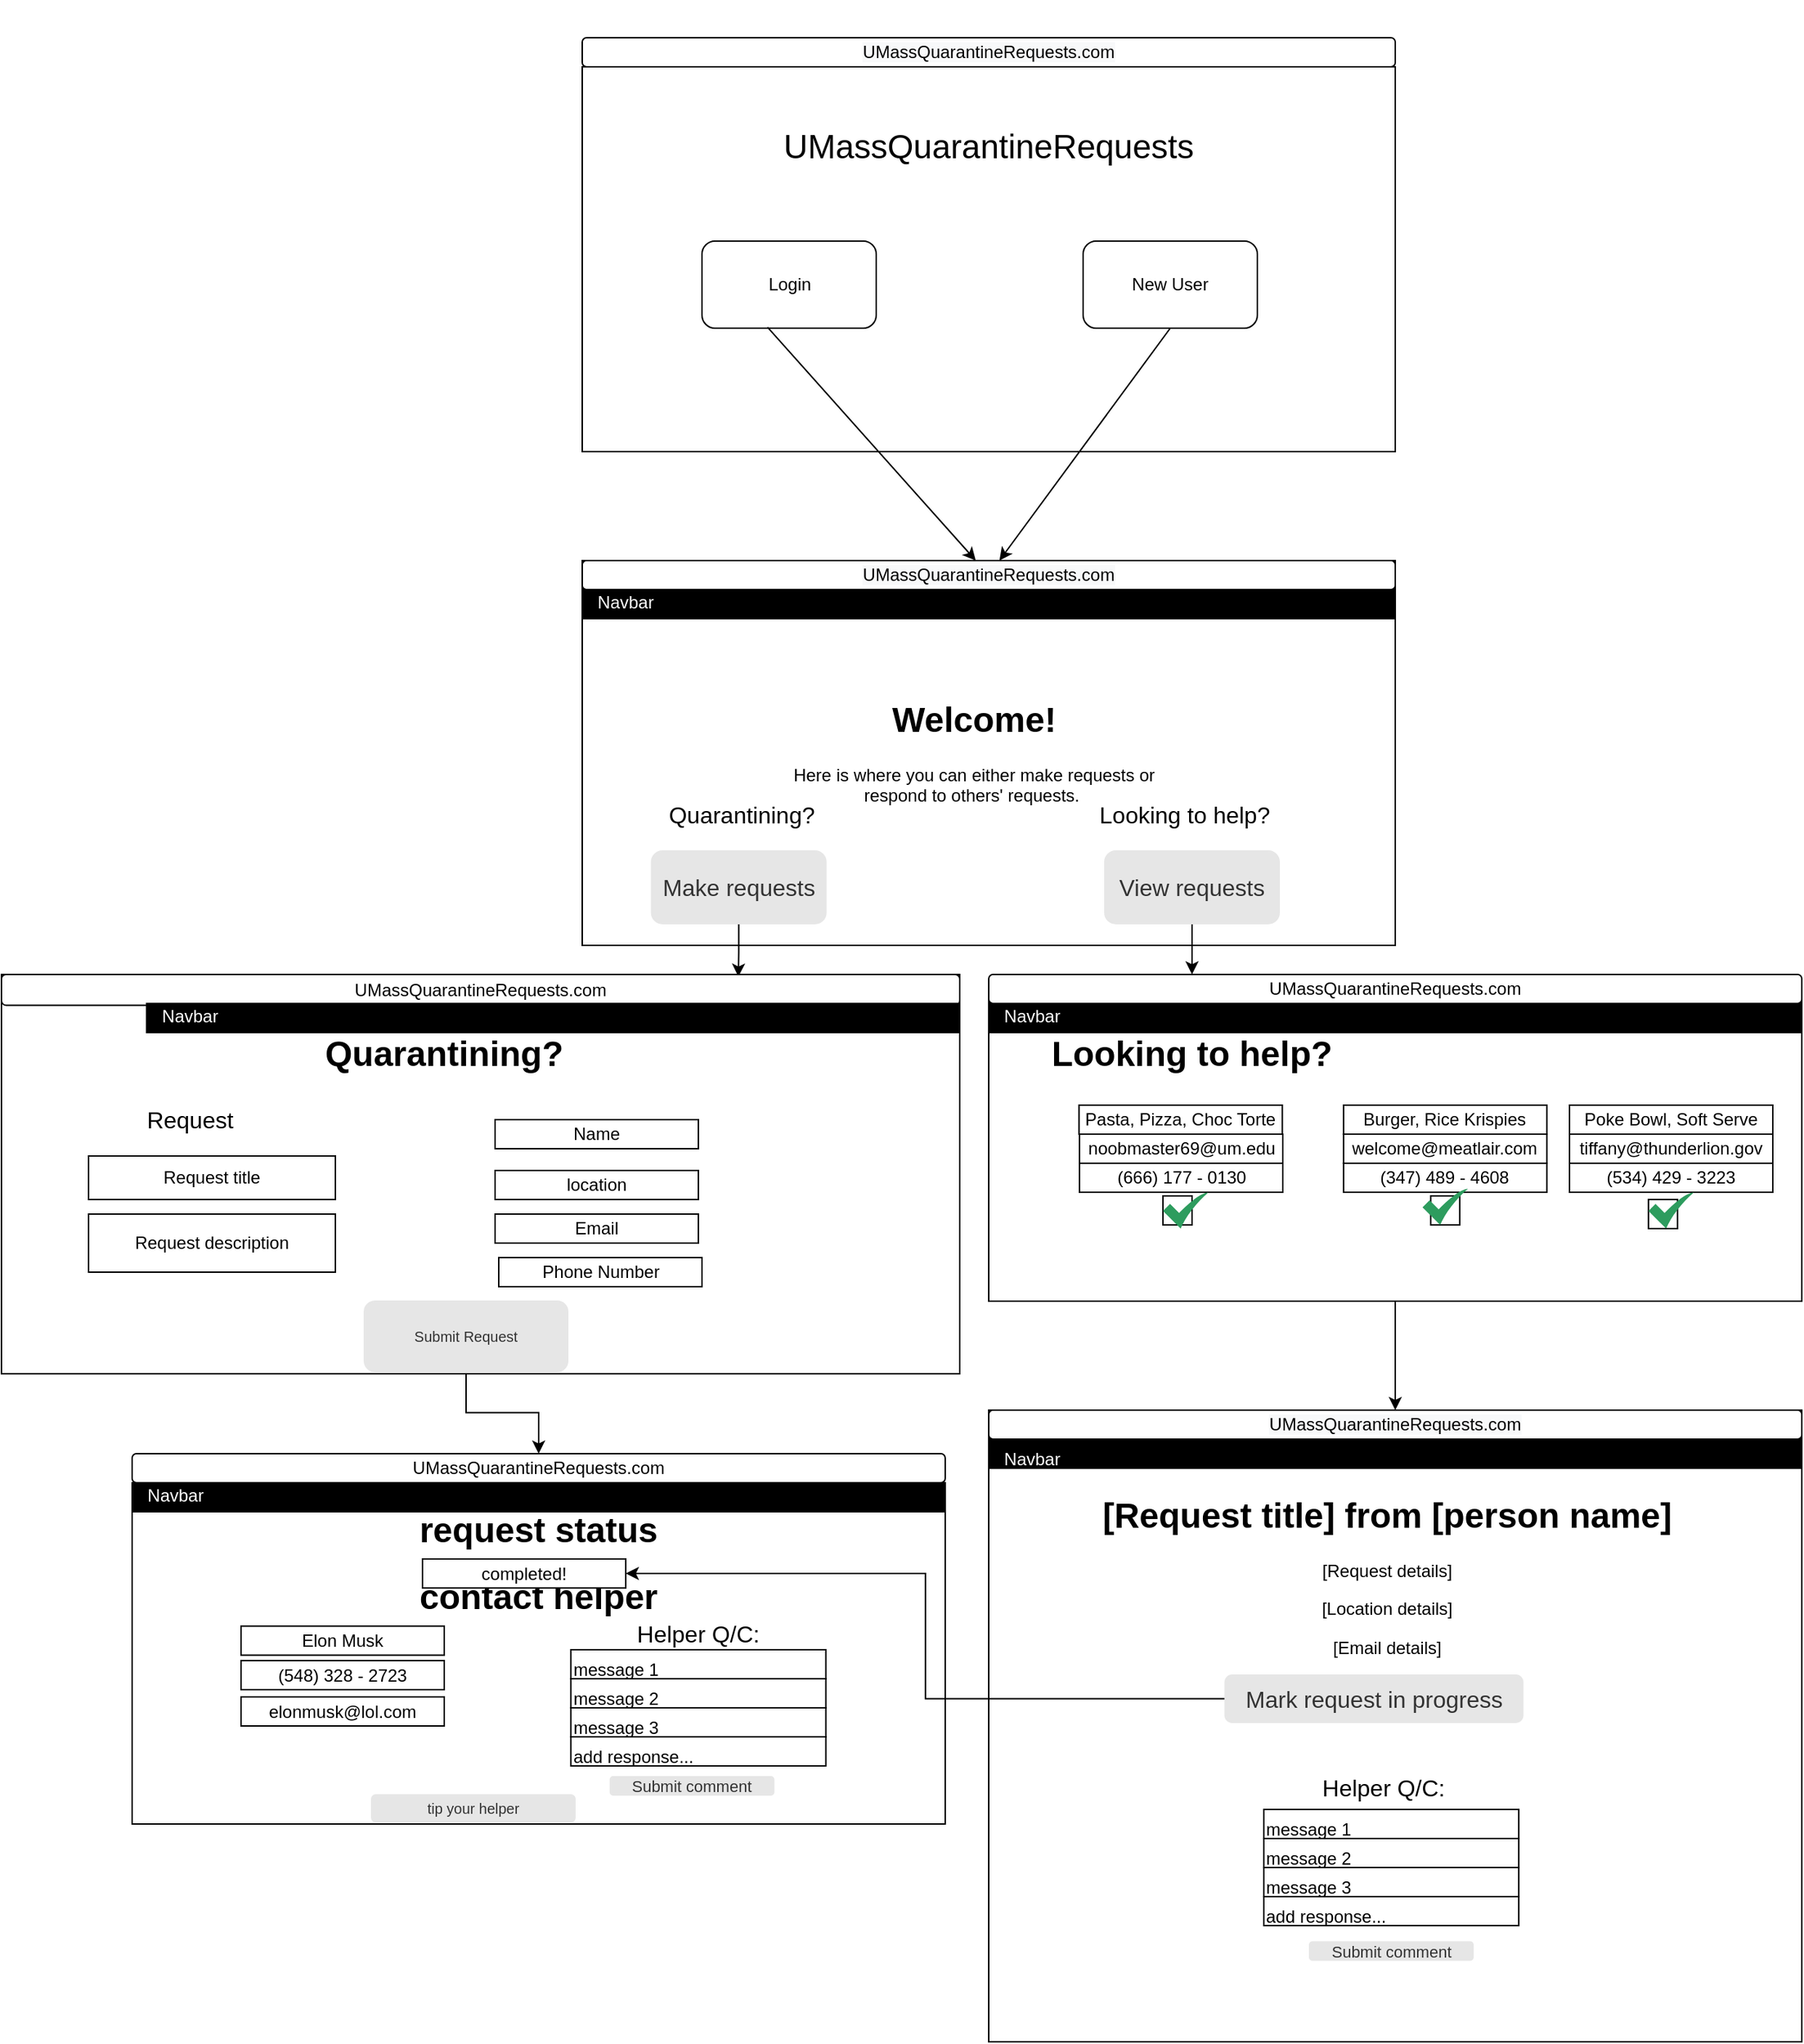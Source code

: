<mxfile version="15.5.8" type="github">
  <diagram id="xOa8urjB6kpWdedyfURd" name="Page-1">
    <mxGraphModel dx="1102" dy="1680" grid="1" gridSize="10" guides="1" tooltips="1" connect="1" arrows="1" fold="1" page="1" pageScale="1" pageWidth="850" pageHeight="1100" math="0" shadow="0">
      <root>
        <mxCell id="0" />
        <mxCell id="1" parent="0" />
        <mxCell id="gMZ0pz86UfZ7Bh6NmJJu-4" value="" style="rounded=0;whiteSpace=wrap;html=1;" parent="1" vertex="1">
          <mxGeometry x="570" y="-320" width="560" height="265" as="geometry" />
        </mxCell>
        <mxCell id="gMZ0pz86UfZ7Bh6NmJJu-62" style="edgeStyle=orthogonalEdgeStyle;rounded=0;orthogonalLoop=1;jettySize=auto;html=1;entryX=0.769;entryY=0.071;entryDx=0;entryDy=0;entryPerimeter=0;" parent="1" source="gMZ0pz86UfZ7Bh6NmJJu-7" target="gMZ0pz86UfZ7Bh6NmJJu-18" edge="1">
          <mxGeometry relative="1" as="geometry" />
        </mxCell>
        <mxCell id="gMZ0pz86UfZ7Bh6NmJJu-63" style="edgeStyle=orthogonalEdgeStyle;rounded=0;orthogonalLoop=1;jettySize=auto;html=1;entryX=0.25;entryY=0;entryDx=0;entryDy=0;" parent="1" source="gMZ0pz86UfZ7Bh6NmJJu-6" target="gMZ0pz86UfZ7Bh6NmJJu-60" edge="1">
          <mxGeometry relative="1" as="geometry" />
        </mxCell>
        <mxCell id="gMZ0pz86UfZ7Bh6NmJJu-5" value="&lt;h1&gt;Welcome!&lt;/h1&gt;&lt;p&gt;Here is where you can either make requests or respond to others&#39; requests.&amp;nbsp;&lt;/p&gt;" style="text;html=1;strokeColor=none;fillColor=none;spacing=5;spacingTop=-20;whiteSpace=wrap;overflow=hidden;rounded=0;align=center;" parent="1" vertex="1">
          <mxGeometry x="700" y="-230" width="280" height="80" as="geometry" />
        </mxCell>
        <mxCell id="gMZ0pz86UfZ7Bh6NmJJu-6" value="&lt;font style=&quot;font-size: 16px&quot;&gt;View requests&lt;/font&gt;" style="rounded=1;html=1;shadow=0;dashed=0;whiteSpace=wrap;fontSize=10;fillColor=#E6E6E6;align=center;strokeColor=#E6E6E6;fontColor=#333333;" parent="1" vertex="1">
          <mxGeometry x="930" y="-120" width="120" height="50" as="geometry" />
        </mxCell>
        <mxCell id="gMZ0pz86UfZ7Bh6NmJJu-7" value="&lt;font style=&quot;font-size: 16px&quot;&gt;Make requests&lt;/font&gt;" style="rounded=1;html=1;shadow=0;dashed=0;whiteSpace=wrap;fontSize=10;fillColor=#E6E6E6;align=center;strokeColor=#E6E6E6;fontColor=#333333;" parent="1" vertex="1">
          <mxGeometry x="617.81" y="-120" width="120" height="50" as="geometry" />
        </mxCell>
        <mxCell id="gMZ0pz86UfZ7Bh6NmJJu-8" value="Quarantining?" style="text;html=1;strokeColor=none;fillColor=none;align=center;verticalAlign=middle;whiteSpace=wrap;rounded=0;fontSize=16;" parent="1" vertex="1">
          <mxGeometry x="610" y="-160" width="140" height="30" as="geometry" />
        </mxCell>
        <mxCell id="gMZ0pz86UfZ7Bh6NmJJu-9" value="Looking to help?" style="text;html=1;strokeColor=none;fillColor=none;align=center;verticalAlign=middle;whiteSpace=wrap;rounded=0;fontSize=16;" parent="1" vertex="1">
          <mxGeometry x="915" y="-160" width="140" height="30" as="geometry" />
        </mxCell>
        <mxCell id="gMZ0pz86UfZ7Bh6NmJJu-10" value="&#xa;&#xa;&lt;span style=&quot;color: rgb(0, 0, 0); font-family: helvetica; font-size: 12px; font-style: normal; font-weight: 400; letter-spacing: normal; text-align: center; text-indent: 0px; text-transform: none; word-spacing: 0px; background-color: rgb(248, 249, 250); display: inline; float: none;&quot;&gt;UMassQuarantineRequests.com&lt;/span&gt;&#xa;&#xa;" style="rounded=1;whiteSpace=wrap;html=1;" parent="1" vertex="1">
          <mxGeometry x="570" y="-320" width="560" height="20" as="geometry" />
        </mxCell>
        <mxCell id="gMZ0pz86UfZ7Bh6NmJJu-67" style="edgeStyle=orthogonalEdgeStyle;rounded=0;orthogonalLoop=1;jettySize=auto;html=1;exitX=0.5;exitY=1;exitDx=0;exitDy=0;entryX=0.5;entryY=0;entryDx=0;entryDy=0;" parent="1" source="8UkIw04C8tfjKHW86x7a-14" target="gMZ0pz86UfZ7Bh6NmJJu-61" edge="1">
          <mxGeometry relative="1" as="geometry" />
        </mxCell>
        <mxCell id="gMZ0pz86UfZ7Bh6NmJJu-12" value="" style="rounded=0;whiteSpace=wrap;html=1;" parent="1" vertex="1">
          <mxGeometry x="170" y="-35" width="660" height="275" as="geometry" />
        </mxCell>
        <mxCell id="gMZ0pz86UfZ7Bh6NmJJu-13" value="&lt;h1&gt;Quarantining?&lt;/h1&gt;" style="text;html=1;strokeColor=none;fillColor=none;spacing=5;spacingTop=-20;whiteSpace=wrap;overflow=hidden;rounded=0;align=center;" parent="1" vertex="1">
          <mxGeometry x="335" width="280" height="40" as="geometry" />
        </mxCell>
        <mxCell id="gMZ0pz86UfZ7Bh6NmJJu-16" value="Request" style="text;html=1;strokeColor=none;fillColor=none;align=center;verticalAlign=middle;whiteSpace=wrap;rounded=0;fontSize=16;" parent="1" vertex="1">
          <mxGeometry x="230" y="50" width="140" height="30" as="geometry" />
        </mxCell>
        <mxCell id="gMZ0pz86UfZ7Bh6NmJJu-18" value="UMassQuarantineRequests.com" style="rounded=1;whiteSpace=wrap;html=1;" parent="1" vertex="1">
          <mxGeometry x="170" y="-35" width="660" height="21.25" as="geometry" />
        </mxCell>
        <mxCell id="gMZ0pz86UfZ7Bh6NmJJu-24" value="Email" style="rounded=0;whiteSpace=wrap;html=1;" parent="1" vertex="1">
          <mxGeometry x="510" y="130" width="140" height="20" as="geometry" />
        </mxCell>
        <mxCell id="gMZ0pz86UfZ7Bh6NmJJu-25" value="Phone Number" style="rounded=0;whiteSpace=wrap;html=1;" parent="1" vertex="1">
          <mxGeometry x="512.5" y="160" width="140" height="20" as="geometry" />
        </mxCell>
        <mxCell id="VA0naa6v9G5pV4DlwBUk-33" style="edgeStyle=orthogonalEdgeStyle;rounded=0;orthogonalLoop=1;jettySize=auto;html=1;exitX=0.5;exitY=1;exitDx=0;exitDy=0;entryX=0.5;entryY=0;entryDx=0;entryDy=0;" parent="1" source="gMZ0pz86UfZ7Bh6NmJJu-28" target="8UkIw04C8tfjKHW86x7a-22" edge="1">
          <mxGeometry relative="1" as="geometry" />
        </mxCell>
        <mxCell id="gMZ0pz86UfZ7Bh6NmJJu-28" value="" style="rounded=0;whiteSpace=wrap;html=1;" parent="1" vertex="1">
          <mxGeometry x="850" y="-25" width="560" height="215" as="geometry" />
        </mxCell>
        <mxCell id="gMZ0pz86UfZ7Bh6NmJJu-29" value="&lt;h1&gt;Looking to help?&lt;/h1&gt;" style="text;html=1;strokeColor=none;fillColor=none;spacing=5;spacingTop=-20;whiteSpace=wrap;overflow=hidden;rounded=0;align=center;" parent="1" vertex="1">
          <mxGeometry x="850" width="280" height="40" as="geometry" />
        </mxCell>
        <mxCell id="gMZ0pz86UfZ7Bh6NmJJu-33" value="Pasta, Pizza, Choc Torte" style="rounded=0;whiteSpace=wrap;html=1;" parent="1" vertex="1">
          <mxGeometry x="912.19" y="55" width="140" height="20" as="geometry" />
        </mxCell>
        <mxCell id="gMZ0pz86UfZ7Bh6NmJJu-34" value="Burger, Rice Krispies" style="rounded=0;whiteSpace=wrap;html=1;" parent="1" vertex="1">
          <mxGeometry x="1094.38" y="55" width="140" height="20" as="geometry" />
        </mxCell>
        <mxCell id="gMZ0pz86UfZ7Bh6NmJJu-35" value="Poke Bowl, Soft Serve" style="rounded=0;whiteSpace=wrap;html=1;" parent="1" vertex="1">
          <mxGeometry x="1250" y="55" width="140" height="20" as="geometry" />
        </mxCell>
        <mxCell id="gMZ0pz86UfZ7Bh6NmJJu-36" value="noobmaster69@um.edu" style="rounded=0;whiteSpace=wrap;html=1;" parent="1" vertex="1">
          <mxGeometry x="912.5" y="75" width="140" height="20" as="geometry" />
        </mxCell>
        <mxCell id="gMZ0pz86UfZ7Bh6NmJJu-37" value="(666) 177 - 0130" style="rounded=0;whiteSpace=wrap;html=1;" parent="1" vertex="1">
          <mxGeometry x="912.5" y="95" width="140" height="20" as="geometry" />
        </mxCell>
        <mxCell id="gMZ0pz86UfZ7Bh6NmJJu-49" value="welcome@meatlair.com" style="rounded=0;whiteSpace=wrap;html=1;" parent="1" vertex="1">
          <mxGeometry x="1094.38" y="75" width="140" height="20" as="geometry" />
        </mxCell>
        <mxCell id="gMZ0pz86UfZ7Bh6NmJJu-50" value="(347)&amp;nbsp;489 - 4608" style="rounded=0;whiteSpace=wrap;html=1;" parent="1" vertex="1">
          <mxGeometry x="1094.38" y="95" width="140" height="20" as="geometry" />
        </mxCell>
        <mxCell id="gMZ0pz86UfZ7Bh6NmJJu-51" value="tiffany@thunderlion.gov" style="rounded=0;whiteSpace=wrap;html=1;" parent="1" vertex="1">
          <mxGeometry x="1250" y="75" width="140" height="20" as="geometry" />
        </mxCell>
        <mxCell id="gMZ0pz86UfZ7Bh6NmJJu-52" value="(534) 429 - 3223" style="rounded=0;whiteSpace=wrap;html=1;" parent="1" vertex="1">
          <mxGeometry x="1250" y="95" width="140" height="20" as="geometry" />
        </mxCell>
        <mxCell id="gMZ0pz86UfZ7Bh6NmJJu-55" value="" style="rounded=0;whiteSpace=wrap;html=1;" parent="1" vertex="1">
          <mxGeometry x="1304.37" y="120" width="20" height="20" as="geometry" />
        </mxCell>
        <mxCell id="gMZ0pz86UfZ7Bh6NmJJu-57" value="" style="sketch=0;html=1;aspect=fixed;strokeColor=none;shadow=0;align=center;verticalAlign=top;fillColor=#2D9C5E;shape=mxgraph.gcp2.check" parent="1" vertex="1">
          <mxGeometry x="1304.37" y="115" width="31.25" height="25" as="geometry" />
        </mxCell>
        <mxCell id="gMZ0pz86UfZ7Bh6NmJJu-59" value="" style="rounded=0;whiteSpace=wrap;html=1;" parent="1" vertex="1">
          <mxGeometry x="260" y="315" width="560" height="235" as="geometry" />
        </mxCell>
        <mxCell id="gMZ0pz86UfZ7Bh6NmJJu-60" value="UMassQuarantineRequests.com" style="rounded=1;whiteSpace=wrap;html=1;" parent="1" vertex="1">
          <mxGeometry x="850" y="-35" width="560" height="20" as="geometry" />
        </mxCell>
        <mxCell id="gMZ0pz86UfZ7Bh6NmJJu-61" value="UMassQuarantineRequests.com" style="rounded=1;whiteSpace=wrap;html=1;" parent="1" vertex="1">
          <mxGeometry x="260" y="295" width="560" height="20" as="geometry" />
        </mxCell>
        <mxCell id="8UkIw04C8tfjKHW86x7a-1" value="location" style="rounded=0;whiteSpace=wrap;html=1;" parent="1" vertex="1">
          <mxGeometry x="510" y="100" width="140" height="20" as="geometry" />
        </mxCell>
        <mxCell id="8UkIw04C8tfjKHW86x7a-12" value="Request description" style="rounded=0;whiteSpace=wrap;html=1;" parent="1" vertex="1">
          <mxGeometry x="230" y="130" width="170" height="40" as="geometry" />
        </mxCell>
        <mxCell id="8UkIw04C8tfjKHW86x7a-14" value="Submit Request" style="rounded=1;html=1;shadow=0;dashed=0;whiteSpace=wrap;fontSize=10;fillColor=#E6E6E6;align=center;strokeColor=#E6E6E6;fontColor=#333333;" parent="1" vertex="1">
          <mxGeometry x="420" y="190" width="140" height="48.44" as="geometry" />
        </mxCell>
        <mxCell id="8UkIw04C8tfjKHW86x7a-16" value="" style="rounded=0;whiteSpace=wrap;html=1;" parent="1" vertex="1">
          <mxGeometry x="850" y="265" width="560" height="435" as="geometry" />
        </mxCell>
        <mxCell id="8UkIw04C8tfjKHW86x7a-17" value="&lt;h1&gt;[Request title] from [person name]&lt;/h1&gt;&lt;p&gt;[Request details]&lt;/p&gt;&lt;p&gt;[Location details]&lt;/p&gt;&lt;p&gt;[Email details]&lt;/p&gt;&lt;p&gt;[Phone number]&lt;/p&gt;" style="text;html=1;strokeColor=none;fillColor=none;spacing=5;spacingTop=-20;whiteSpace=wrap;overflow=hidden;rounded=0;align=center;" parent="1" vertex="1">
          <mxGeometry x="912.19" y="317.5" width="425" height="120" as="geometry" />
        </mxCell>
        <mxCell id="vS7RpKe5VmT_Qdz2OV4y-3" style="edgeStyle=orthogonalEdgeStyle;rounded=0;orthogonalLoop=1;jettySize=auto;html=1;exitX=0;exitY=0.5;exitDx=0;exitDy=0;entryX=1;entryY=0.5;entryDx=0;entryDy=0;" edge="1" parent="1" source="8UkIw04C8tfjKHW86x7a-19" target="VA0naa6v9G5pV4DlwBUk-10">
          <mxGeometry relative="1" as="geometry" />
        </mxCell>
        <mxCell id="8UkIw04C8tfjKHW86x7a-19" value="&lt;font style=&quot;font-size: 16px&quot;&gt;Mark request in progress&lt;/font&gt;" style="rounded=1;html=1;shadow=0;dashed=0;whiteSpace=wrap;fontSize=10;fillColor=#E6E6E6;align=center;strokeColor=#E6E6E6;fontColor=#333333;" parent="1" vertex="1">
          <mxGeometry x="1012.81" y="447.5" width="205" height="32.5" as="geometry" />
        </mxCell>
        <mxCell id="8UkIw04C8tfjKHW86x7a-22" value="&#xa;&#xa;&lt;span style=&quot;color: rgb(0, 0, 0); font-family: helvetica; font-size: 12px; font-style: normal; font-weight: 400; letter-spacing: normal; text-align: center; text-indent: 0px; text-transform: none; word-spacing: 0px; background-color: rgb(248, 249, 250); display: inline; float: none;&quot;&gt;UMassQuarantineRequests.com&lt;/span&gt;&#xa;&#xa;" style="rounded=1;whiteSpace=wrap;html=1;" parent="1" vertex="1">
          <mxGeometry x="850" y="265" width="560" height="20" as="geometry" />
        </mxCell>
        <mxCell id="8UkIw04C8tfjKHW86x7a-29" value="Request title" style="rounded=0;whiteSpace=wrap;html=1;" parent="1" vertex="1">
          <mxGeometry x="230" y="90" width="170" height="30" as="geometry" />
        </mxCell>
        <mxCell id="8UkIw04C8tfjKHW86x7a-30" value="Name" style="rounded=0;whiteSpace=wrap;html=1;" parent="1" vertex="1">
          <mxGeometry x="510" y="65" width="140" height="20" as="geometry" />
        </mxCell>
        <mxCell id="8UkIw04C8tfjKHW86x7a-41" value="Helper Q/C:" style="text;html=1;strokeColor=none;fillColor=none;align=center;verticalAlign=middle;whiteSpace=wrap;rounded=0;fontSize=16;" parent="1" vertex="1">
          <mxGeometry x="1052.19" y="510" width="140" height="30" as="geometry" />
        </mxCell>
        <mxCell id="8UkIw04C8tfjKHW86x7a-44" value="&lt;span style=&quot;font-size: 11px&quot;&gt;Submit comment&lt;/span&gt;" style="rounded=1;html=1;shadow=0;dashed=0;whiteSpace=wrap;fontSize=10;fillColor=#E6E6E6;align=center;strokeColor=#E6E6E6;fontColor=#333333;" parent="1" vertex="1">
          <mxGeometry x="1071" y="631.25" width="112.5" height="12.5" as="geometry" />
        </mxCell>
        <mxCell id="8UkIw04C8tfjKHW86x7a-62" value="&lt;h1&gt;request status&lt;/h1&gt;" style="text;html=1;strokeColor=none;fillColor=none;spacing=5;spacingTop=-20;whiteSpace=wrap;overflow=hidden;rounded=0;align=center;" parent="1" vertex="1">
          <mxGeometry x="400" y="327.5" width="280" height="40" as="geometry" />
        </mxCell>
        <mxCell id="MTcIwoVqt6RtLrn1y44d-1" value="" style="rounded=0;whiteSpace=wrap;html=1;" parent="1" vertex="1">
          <mxGeometry x="570" y="-660" width="560" height="265" as="geometry" />
        </mxCell>
        <mxCell id="MTcIwoVqt6RtLrn1y44d-2" value="&#xa;&#xa;&lt;span style=&quot;color: rgb(0, 0, 0); font-family: helvetica; font-size: 12px; font-style: normal; font-weight: 400; letter-spacing: normal; text-align: center; text-indent: 0px; text-transform: none; word-spacing: 0px; background-color: rgb(248, 249, 250); display: inline; float: none;&quot;&gt;UMassQuarantineRequests.com&lt;/span&gt;&#xa;&#xa;" style="rounded=1;whiteSpace=wrap;html=1;" parent="1" vertex="1">
          <mxGeometry x="570" y="-680" width="560" height="20" as="geometry" />
        </mxCell>
        <mxCell id="MTcIwoVqt6RtLrn1y44d-11" value="Login" style="rounded=1;whiteSpace=wrap;html=1;" parent="1" vertex="1">
          <mxGeometry x="652.5" y="-540" width="120" height="60" as="geometry" />
        </mxCell>
        <mxCell id="MTcIwoVqt6RtLrn1y44d-12" value="New User" style="rounded=1;whiteSpace=wrap;html=1;" parent="1" vertex="1">
          <mxGeometry x="915" y="-540" width="120" height="60" as="geometry" />
        </mxCell>
        <mxCell id="MTcIwoVqt6RtLrn1y44d-14" value="" style="endArrow=classic;html=1;rounded=0;exitX=0.376;exitY=0.988;exitDx=0;exitDy=0;exitPerimeter=0;" parent="1" source="MTcIwoVqt6RtLrn1y44d-11" target="gMZ0pz86UfZ7Bh6NmJJu-10" edge="1">
          <mxGeometry width="50" height="50" relative="1" as="geometry">
            <mxPoint x="692.5" y="-390" as="sourcePoint" />
            <mxPoint x="742.5" y="-440" as="targetPoint" />
          </mxGeometry>
        </mxCell>
        <mxCell id="MTcIwoVqt6RtLrn1y44d-15" value="" style="endArrow=classic;html=1;rounded=0;exitX=0.5;exitY=1;exitDx=0;exitDy=0;" parent="1" source="MTcIwoVqt6RtLrn1y44d-12" target="gMZ0pz86UfZ7Bh6NmJJu-10" edge="1">
          <mxGeometry width="50" height="50" relative="1" as="geometry">
            <mxPoint x="1110" y="-350" as="sourcePoint" />
            <mxPoint x="1160" y="-400" as="targetPoint" />
          </mxGeometry>
        </mxCell>
        <mxCell id="VA0naa6v9G5pV4DlwBUk-1" value="&lt;font style=&quot;font-size: 23px&quot;&gt;UMassQuarantineRequests&lt;/font&gt;" style="text;html=1;strokeColor=none;fillColor=none;align=center;verticalAlign=middle;whiteSpace=wrap;rounded=0;" parent="1" vertex="1">
          <mxGeometry x="820" y="-620" width="60" height="30" as="geometry" />
        </mxCell>
        <mxCell id="VA0naa6v9G5pV4DlwBUk-4" value="&lt;h1&gt;contact helper&lt;/h1&gt;" style="text;html=1;strokeColor=none;fillColor=none;spacing=5;spacingTop=-20;whiteSpace=wrap;overflow=hidden;rounded=0;align=center;" parent="1" vertex="1">
          <mxGeometry x="400" y="373.75" width="280" height="40" as="geometry" />
        </mxCell>
        <mxCell id="VA0naa6v9G5pV4DlwBUk-6" value="Elon Musk" style="rounded=0;whiteSpace=wrap;html=1;" parent="1" vertex="1">
          <mxGeometry x="335" y="413.75" width="140" height="20" as="geometry" />
        </mxCell>
        <mxCell id="VA0naa6v9G5pV4DlwBUk-8" value="(548) 328 - 2723" style="rounded=0;whiteSpace=wrap;html=1;" parent="1" vertex="1">
          <mxGeometry x="335" y="437.5" width="140" height="20" as="geometry" />
        </mxCell>
        <mxCell id="VA0naa6v9G5pV4DlwBUk-9" value="elonmusk@lol.com" style="rounded=0;whiteSpace=wrap;html=1;" parent="1" vertex="1">
          <mxGeometry x="335" y="462.5" width="140" height="20" as="geometry" />
        </mxCell>
        <mxCell id="VA0naa6v9G5pV4DlwBUk-10" value="completed!" style="rounded=0;whiteSpace=wrap;html=1;" parent="1" vertex="1">
          <mxGeometry x="460" y="367.5" width="140" height="20" as="geometry" />
        </mxCell>
        <mxCell id="VA0naa6v9G5pV4DlwBUk-11" value="tip your helper" style="rounded=1;html=1;shadow=0;dashed=0;whiteSpace=wrap;fontSize=10;fillColor=#E6E6E6;align=center;strokeColor=#E6E6E6;fontColor=#333333;" parent="1" vertex="1">
          <mxGeometry x="425" y="530" width="140" height="18.44" as="geometry" />
        </mxCell>
        <mxCell id="VA0naa6v9G5pV4DlwBUk-29" value="" style="rounded=0;whiteSpace=wrap;html=1;" parent="1" vertex="1">
          <mxGeometry x="1154.38" y="117.5" width="20" height="20" as="geometry" />
        </mxCell>
        <mxCell id="VA0naa6v9G5pV4DlwBUk-30" value="" style="rounded=0;whiteSpace=wrap;html=1;" parent="1" vertex="1">
          <mxGeometry x="970.0" y="117.5" width="20" height="20" as="geometry" />
        </mxCell>
        <mxCell id="VA0naa6v9G5pV4DlwBUk-31" value="" style="sketch=0;html=1;aspect=fixed;strokeColor=none;shadow=0;align=center;verticalAlign=top;fillColor=#2D9C5E;shape=mxgraph.gcp2.check" parent="1" vertex="1">
          <mxGeometry x="1148.76" y="112.5" width="31.25" height="25" as="geometry" />
        </mxCell>
        <mxCell id="VA0naa6v9G5pV4DlwBUk-32" value="" style="sketch=0;html=1;aspect=fixed;strokeColor=none;shadow=0;align=center;verticalAlign=top;fillColor=#2D9C5E;shape=mxgraph.gcp2.check" parent="1" vertex="1">
          <mxGeometry x="970.0" y="115" width="31.25" height="25" as="geometry" />
        </mxCell>
        <mxCell id="VA0naa6v9G5pV4DlwBUk-34" value="message 1" style="rounded=0;whiteSpace=wrap;html=1;align=left;verticalAlign=top;" parent="1" vertex="1">
          <mxGeometry x="1039.44" y="540" width="175.62" height="20" as="geometry" />
        </mxCell>
        <mxCell id="VA0naa6v9G5pV4DlwBUk-35" value="&lt;span style=&quot;font-size: 11px&quot;&gt;Submit comment&lt;/span&gt;" style="rounded=1;html=1;shadow=0;dashed=0;whiteSpace=wrap;fontSize=10;fillColor=#E6E6E6;align=center;strokeColor=#E6E6E6;fontColor=#333333;" parent="1" vertex="1">
          <mxGeometry x="589.38" y="517.5" width="112.5" height="12.5" as="geometry" />
        </mxCell>
        <mxCell id="VA0naa6v9G5pV4DlwBUk-37" value="Helper Q/C:" style="text;html=1;strokeColor=none;fillColor=none;align=center;verticalAlign=middle;whiteSpace=wrap;rounded=0;fontSize=16;" parent="1" vertex="1">
          <mxGeometry x="580" y="403.75" width="140" height="30" as="geometry" />
        </mxCell>
        <mxCell id="VA0naa6v9G5pV4DlwBUk-40" value="message 2" style="rounded=0;whiteSpace=wrap;html=1;align=left;verticalAlign=top;" parent="1" vertex="1">
          <mxGeometry x="1039.44" y="560" width="175.62" height="20" as="geometry" />
        </mxCell>
        <mxCell id="VA0naa6v9G5pV4DlwBUk-41" value="message 3" style="rounded=0;whiteSpace=wrap;html=1;align=left;verticalAlign=top;" parent="1" vertex="1">
          <mxGeometry x="1039.44" y="580" width="175.62" height="20" as="geometry" />
        </mxCell>
        <mxCell id="VA0naa6v9G5pV4DlwBUk-42" value="add response..." style="rounded=0;whiteSpace=wrap;html=1;align=left;verticalAlign=top;" parent="1" vertex="1">
          <mxGeometry x="1039.44" y="600" width="175.62" height="20" as="geometry" />
        </mxCell>
        <mxCell id="VA0naa6v9G5pV4DlwBUk-43" value="message 1" style="rounded=0;whiteSpace=wrap;html=1;align=left;verticalAlign=top;" parent="1" vertex="1">
          <mxGeometry x="562.19" y="430" width="175.62" height="20" as="geometry" />
        </mxCell>
        <mxCell id="VA0naa6v9G5pV4DlwBUk-44" value="message 2" style="rounded=0;whiteSpace=wrap;html=1;align=left;verticalAlign=top;" parent="1" vertex="1">
          <mxGeometry x="562.19" y="450" width="175.62" height="20" as="geometry" />
        </mxCell>
        <mxCell id="VA0naa6v9G5pV4DlwBUk-45" value="message 3" style="rounded=0;whiteSpace=wrap;html=1;align=left;verticalAlign=top;" parent="1" vertex="1">
          <mxGeometry x="562.19" y="470" width="175.62" height="20" as="geometry" />
        </mxCell>
        <mxCell id="VA0naa6v9G5pV4DlwBUk-46" value="add response..." style="rounded=0;whiteSpace=wrap;html=1;align=left;verticalAlign=top;" parent="1" vertex="1">
          <mxGeometry x="562.19" y="490" width="175.62" height="20" as="geometry" />
        </mxCell>
        <mxCell id="VA0naa6v9G5pV4DlwBUk-48" value="" style="rounded=0;whiteSpace=wrap;html=1;fontSize=23;align=center;fillColor=#000000;" parent="1" vertex="1">
          <mxGeometry x="570" y="-300" width="560" height="20" as="geometry" />
        </mxCell>
        <mxCell id="VA0naa6v9G5pV4DlwBUk-50" value="&lt;font color=&quot;#ffffff&quot; style=&quot;font-size: 12px&quot;&gt;Navbar&lt;/font&gt;" style="text;html=1;strokeColor=none;fillColor=none;align=center;verticalAlign=middle;whiteSpace=wrap;rounded=0;fontSize=23;" parent="1" vertex="1">
          <mxGeometry x="570" y="-310" width="60" height="30" as="geometry" />
        </mxCell>
        <mxCell id="VA0naa6v9G5pV4DlwBUk-53" value="" style="rounded=0;whiteSpace=wrap;html=1;fontSize=23;align=center;fillColor=#000000;" parent="1" vertex="1">
          <mxGeometry x="270" y="-15" width="560" height="20" as="geometry" />
        </mxCell>
        <mxCell id="VA0naa6v9G5pV4DlwBUk-54" value="&lt;font color=&quot;#ffffff&quot; style=&quot;font-size: 12px&quot;&gt;Navbar&lt;/font&gt;" style="text;html=1;strokeColor=none;fillColor=none;align=center;verticalAlign=middle;whiteSpace=wrap;rounded=0;fontSize=23;" parent="1" vertex="1">
          <mxGeometry x="270" y="-25" width="60" height="30" as="geometry" />
        </mxCell>
        <mxCell id="VA0naa6v9G5pV4DlwBUk-55" value="" style="rounded=0;whiteSpace=wrap;html=1;fontSize=23;align=center;fillColor=#000000;" parent="1" vertex="1">
          <mxGeometry x="850" y="-15" width="560" height="20" as="geometry" />
        </mxCell>
        <mxCell id="VA0naa6v9G5pV4DlwBUk-56" value="&lt;font color=&quot;#ffffff&quot; style=&quot;font-size: 12px&quot;&gt;Navbar&lt;/font&gt;" style="text;html=1;strokeColor=none;fillColor=none;align=center;verticalAlign=middle;whiteSpace=wrap;rounded=0;fontSize=23;" parent="1" vertex="1">
          <mxGeometry x="850" y="-25" width="60" height="30" as="geometry" />
        </mxCell>
        <mxCell id="VA0naa6v9G5pV4DlwBUk-57" value="" style="rounded=0;whiteSpace=wrap;html=1;fontSize=23;align=center;fillColor=#000000;" parent="1" vertex="1">
          <mxGeometry x="850" y="285" width="560" height="20" as="geometry" />
        </mxCell>
        <mxCell id="VA0naa6v9G5pV4DlwBUk-58" value="&lt;font color=&quot;#ffffff&quot; style=&quot;font-size: 12px&quot;&gt;Navbar&lt;/font&gt;" style="text;html=1;strokeColor=none;fillColor=none;align=center;verticalAlign=middle;whiteSpace=wrap;rounded=0;fontSize=23;" parent="1" vertex="1">
          <mxGeometry x="850" y="280" width="60" height="30" as="geometry" />
        </mxCell>
        <mxCell id="VA0naa6v9G5pV4DlwBUk-59" value="" style="rounded=0;whiteSpace=wrap;html=1;fontSize=23;align=center;fillColor=#000000;" parent="1" vertex="1">
          <mxGeometry x="260" y="315" width="560" height="20" as="geometry" />
        </mxCell>
        <mxCell id="VA0naa6v9G5pV4DlwBUk-60" value="&lt;font color=&quot;#ffffff&quot; style=&quot;font-size: 12px&quot;&gt;Navbar&lt;/font&gt;" style="text;html=1;strokeColor=none;fillColor=none;align=center;verticalAlign=middle;whiteSpace=wrap;rounded=0;fontSize=23;" parent="1" vertex="1">
          <mxGeometry x="260" y="305" width="60" height="30" as="geometry" />
        </mxCell>
        <mxCell id="VA0naa6v9G5pV4DlwBUk-62" value="&lt;font color=&quot;#ffffff&quot; style=&quot;font-size: 12px&quot;&gt;Navbar&lt;/font&gt;" style="text;html=1;strokeColor=none;fillColor=none;align=center;verticalAlign=middle;whiteSpace=wrap;rounded=0;fontSize=23;" parent="1" vertex="1">
          <mxGeometry x="270" y="601.25" width="60" height="30" as="geometry" />
        </mxCell>
      </root>
    </mxGraphModel>
  </diagram>
</mxfile>
